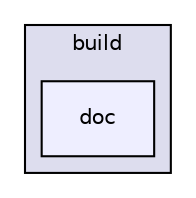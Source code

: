 digraph "doc" {
  compound=true
  node [ fontsize="10", fontname="Helvetica"];
  edge [ labelfontsize="10", labelfontname="Helvetica"];
  subgraph clusterdir_4fef79e7177ba769987a8da36c892c5f {
    graph [ bgcolor="#ddddee", pencolor="black", label="build" fontname="Helvetica", fontsize="10", URL="dir_4fef79e7177ba769987a8da36c892c5f.html"]
  dir_6c89d1ed406002b4e6ebce07fb51a507 [shape=box, label="doc", style="filled", fillcolor="#eeeeff", pencolor="black", URL="dir_6c89d1ed406002b4e6ebce07fb51a507.html"];
  }
}
